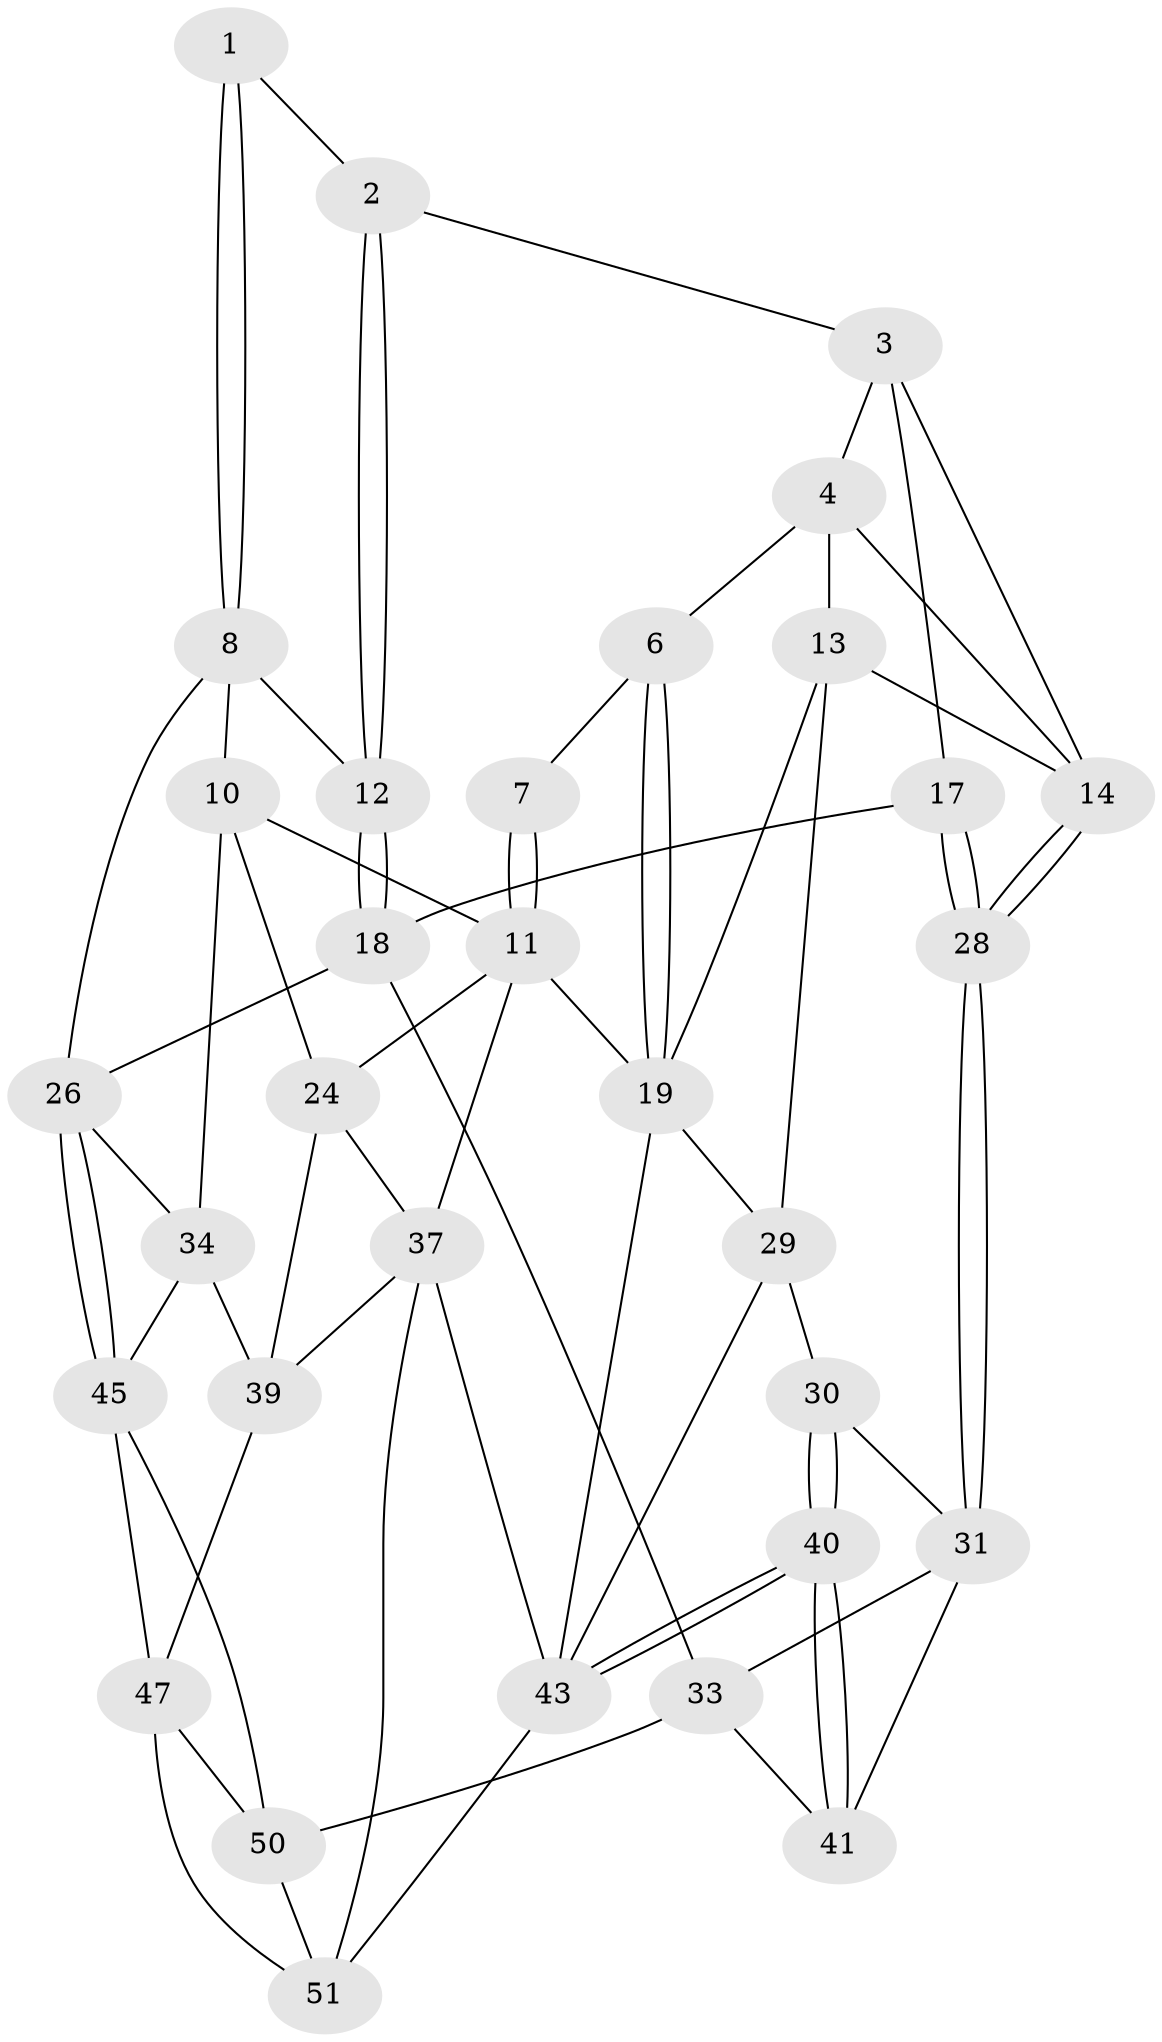 // Generated by graph-tools (version 1.1) at 2025/52/02/27/25 19:52:40]
// undirected, 32 vertices, 72 edges
graph export_dot {
graph [start="1"]
  node [color=gray90,style=filled];
  1 [pos="+0.6427141810042192+0"];
  2 [pos="+0.670868956566917+0.039732737836962524"];
  3 [pos="+0.7323925513760203+0.0713299539517805",super="+16"];
  4 [pos="+0.7937913783210228+0.04838112370860531",super="+5"];
  6 [pos="+1+0"];
  7 [pos="+0.5509455807218667+0"];
  8 [pos="+0.5654120386257645+0.12201347918123573",super="+9"];
  10 [pos="+0.3512849550932864+0",super="+23"];
  11 [pos="+0.2980713866755511+0",super="+22"];
  12 [pos="+0.6441473651654399+0.1391872465996202"];
  13 [pos="+0.8731415983515064+0.15684187160720925",super="+21"];
  14 [pos="+0.8362917853214621+0.16087426845174746",super="+15"];
  17 [pos="+0.7030225978378225+0.2195295940050457"];
  18 [pos="+0.6763055491555521+0.22418713702273482",super="+25"];
  19 [pos="+1+0",super="+20"];
  24 [pos="+0+0",super="+36"];
  26 [pos="+0.5196033530153044+0.32122053809074486",super="+27"];
  28 [pos="+0.7897913693391426+0.28287421230108356"];
  29 [pos="+0.9406251770625417+0.26587695599936223",super="+42"];
  30 [pos="+0.8570525592450996+0.30244614374135825"];
  31 [pos="+0.8012465500239512+0.2953035026940695",super="+32"];
  33 [pos="+0.6118038966613047+0.3264151764138623",super="+49"];
  34 [pos="+0.28722887530456703+0.2908254714426316",super="+35"];
  37 [pos="+0+1",super="+38"];
  39 [pos="+0.11878266384647428+0.40020713962751775",super="+48"];
  40 [pos="+0.8295751508945507+0.5360960748504855"];
  41 [pos="+0.7893414723095931+0.5190580453339576"];
  43 [pos="+1+0.8696325826524041",super="+44"];
  45 [pos="+0.496843255418552+0.4825999350823743",super="+46"];
  47 [pos="+0.04546446396813748+0.8639410739328255",super="+53"];
  50 [pos="+0.5854956276379996+0.558327105520969",super="+52"];
  51 [pos="+1+1",super="+54"];
  1 -- 2;
  1 -- 8;
  1 -- 8;
  2 -- 3;
  2 -- 12;
  2 -- 12;
  3 -- 4;
  3 -- 17;
  3 -- 14;
  4 -- 14;
  4 -- 13;
  4 -- 6;
  6 -- 7;
  6 -- 19;
  6 -- 19;
  7 -- 11;
  7 -- 11;
  8 -- 12;
  8 -- 10;
  8 -- 26;
  10 -- 11;
  10 -- 24;
  10 -- 34;
  11 -- 24;
  11 -- 19;
  11 -- 37;
  12 -- 18;
  12 -- 18;
  13 -- 14;
  13 -- 29;
  13 -- 19;
  14 -- 28;
  14 -- 28;
  17 -- 18;
  17 -- 28;
  17 -- 28;
  18 -- 33;
  18 -- 26;
  19 -- 29;
  19 -- 43;
  24 -- 37;
  24 -- 39;
  26 -- 45;
  26 -- 45;
  26 -- 34;
  28 -- 31;
  28 -- 31;
  29 -- 30;
  29 -- 43;
  30 -- 31;
  30 -- 40;
  30 -- 40;
  31 -- 33;
  31 -- 41;
  33 -- 41;
  33 -- 50;
  34 -- 45;
  34 -- 39;
  37 -- 51;
  37 -- 39;
  37 -- 43;
  39 -- 47;
  40 -- 41;
  40 -- 41;
  40 -- 43;
  40 -- 43;
  43 -- 51;
  45 -- 50;
  45 -- 47;
  47 -- 51;
  47 -- 50;
  50 -- 51;
}
